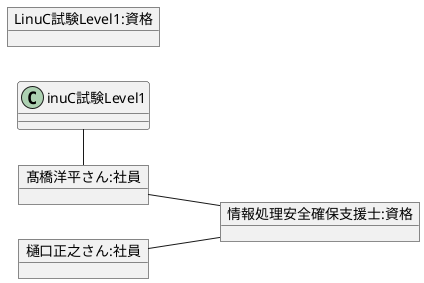 @startuml 
left to right direction
object "髙橋洋平さん:社員" as 髙橋洋平{

}
object "樋口正之さん:社員" as 樋口正之{
    
}
object "情報処理安全確保支援士:資格" as 情報処理安全確保支援士{

}
object "LinuC試験Level1:資格" as LinuC試験Level1{

}
髙橋洋平--情報処理安全確保支援士
髙橋洋平--LinuC試験Level1
樋口正之--情報処理安全確保支援士

@enduml